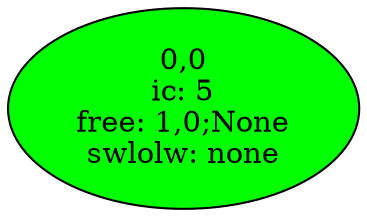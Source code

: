 digraph "tp1.txt_fields" {
	compound=true
	"0_0" [label="0,0
ic: 5
free: 1,0;None
swlolw: none" fillcolor=green pos="0.0,2.8!" style=filled]
}
